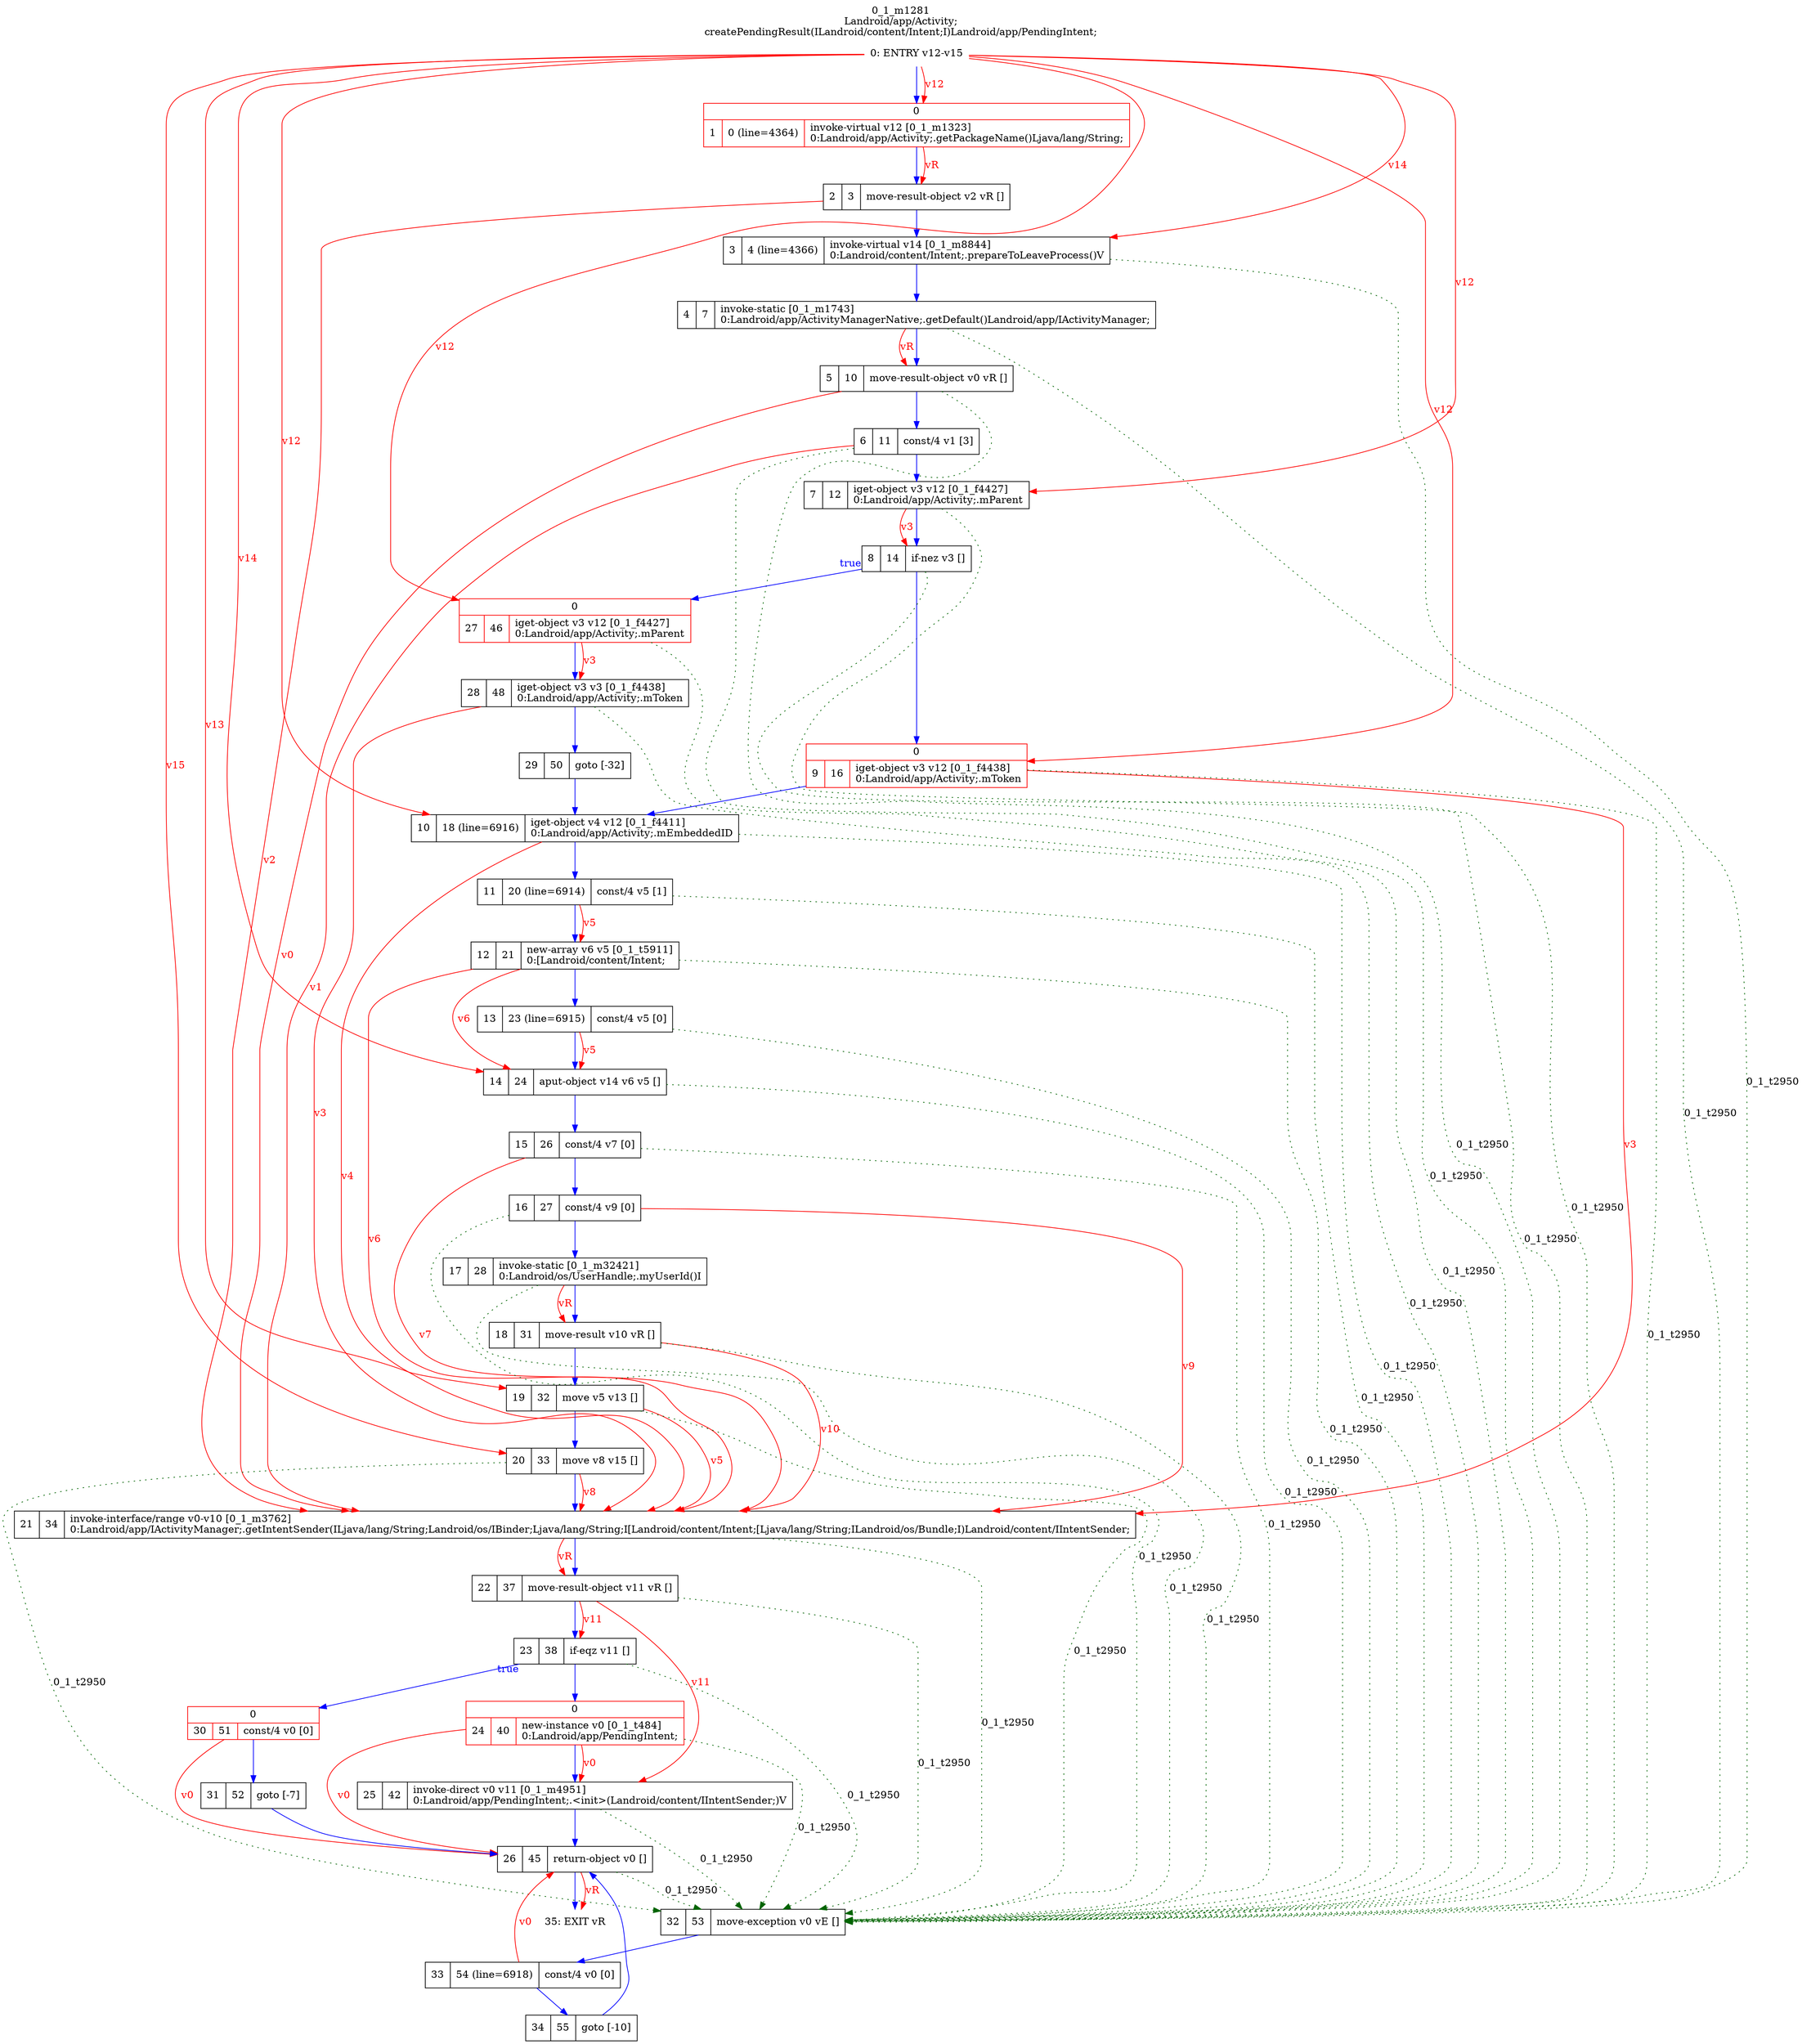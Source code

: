 digraph G {
rankdir=UD;
labelloc=t;
label="0_1_m1281\nLandroid/app/Activity;
createPendingResult(ILandroid/content/Intent;I)Landroid/app/PendingIntent;";
3, 4, 5, 6, 7, 8, 9, 10, 11, 12, 13, 14, 15, 16, 17, 18, 19, 20, 21, 22, 23, 24, 25, 26, 27, 28 -> 32 [label="0_1_t2950", color=darkgreen, style=dotted];
0[label="0: ENTRY v12-v15",shape=plaintext];
1[label="{0|{1|0 (line=4364)|invoke-virtual v12 [0_1_m1323]\l0:Landroid/app/Activity;.getPackageName()Ljava/lang/String;\l}}",shape=record,URL="0_1_m1323.dot", color=red];
2[label="2|3|move-result-object v2 vR []\l",shape=record];
3[label="3|4 (line=4366)|invoke-virtual v14 [0_1_m8844]\l0:Landroid/content/Intent;.prepareToLeaveProcess()V\l",shape=record,URL="0_1_m8844.dot"];
4[label="4|7|invoke-static [0_1_m1743]\l0:Landroid/app/ActivityManagerNative;.getDefault()Landroid/app/IActivityManager;\l",shape=record,URL="0_1_m1743.dot"];
5[label="5|10|move-result-object v0 vR []\l",shape=record];
6[label="6|11|const/4 v1 [3]\l",shape=record];
7[label="7|12|iget-object v3 v12 [0_1_f4427]\l0:Landroid/app/Activity;.mParent\l",shape=record];
8[label="8|14|if-nez v3 []\l",shape=record];
9[label="{0|{9|16|iget-object v3 v12 [0_1_f4438]\l0:Landroid/app/Activity;.mToken\l}}",shape=record, color=red];
10[label="10|18 (line=6916)|iget-object v4 v12 [0_1_f4411]\l0:Landroid/app/Activity;.mEmbeddedID\l",shape=record];
11[label="11|20 (line=6914)|const/4 v5 [1]\l",shape=record];
12[label="12|21|new-array v6 v5 [0_1_t5911]\l0:[Landroid/content/Intent;\l",shape=record];
13[label="13|23 (line=6915)|const/4 v5 [0]\l",shape=record];
14[label="14|24|aput-object v14 v6 v5 []\l",shape=record];
15[label="15|26|const/4 v7 [0]\l",shape=record];
16[label="16|27|const/4 v9 [0]\l",shape=record];
17[label="17|28|invoke-static [0_1_m32421]\l0:Landroid/os/UserHandle;.myUserId()I\l",shape=record,URL="0_1_m32421.dot"];
18[label="18|31|move-result v10 vR []\l",shape=record];
19[label="19|32|move v5 v13 []\l",shape=record];
20[label="20|33|move v8 v15 []\l",shape=record];
21[label="21|34|invoke-interface/range v0-v10 [0_1_m3762]\l0:Landroid/app/IActivityManager;.getIntentSender(ILjava/lang/String;Landroid/os/IBinder;Ljava/lang/String;I[Landroid/content/Intent;[Ljava/lang/String;ILandroid/os/Bundle;I)Landroid/content/IIntentSender;\l",shape=record,URL="0_1_m3762.dot"];
22[label="22|37|move-result-object v11 vR []\l",shape=record];
23[label="23|38|if-eqz v11 []\l",shape=record];
24[label="{0|{24|40|new-instance v0 [0_1_t484]\l0:Landroid/app/PendingIntent;\l}}",shape=record, color=red];
25[label="25|42|invoke-direct v0 v11 [0_1_m4951]\l0:Landroid/app/PendingIntent;.\<init\>(Landroid/content/IIntentSender;)V\l",shape=record,URL="0_1_m4951.dot"];
26[label="26|45|return-object v0 []\l",shape=record];
27[label="{0|{27|46|iget-object v3 v12 [0_1_f4427]\l0:Landroid/app/Activity;.mParent\l}}",shape=record, color=red];
28[label="28|48|iget-object v3 v3 [0_1_f4438]\l0:Landroid/app/Activity;.mToken\l",shape=record];
29[label="29|50|goto [-32]\l",shape=record];
30[label="{0|{30|51|const/4 v0 [0]\l}}",shape=record, color=red];
31[label="31|52|goto [-7]\l",shape=record];
32[label="32|53|move-exception v0 vE []\l",shape=record];
33[label="33|54 (line=6918)|const/4 v0 [0]\l",shape=record];
34[label="34|55|goto [-10]\l",shape=record];
35[label="35: EXIT vR",shape=plaintext];
0->1 [color=blue, fontcolor=blue,weight=100, taillabel=""];
1->2 [color=blue, fontcolor=blue,weight=100, taillabel=""];
2->3 [color=blue, fontcolor=blue,weight=100, taillabel=""];
3->4 [color=blue, fontcolor=blue,weight=100, taillabel=""];
4->5 [color=blue, fontcolor=blue,weight=100, taillabel=""];
5->6 [color=blue, fontcolor=blue,weight=100, taillabel=""];
6->7 [color=blue, fontcolor=blue,weight=100, taillabel=""];
7->8 [color=blue, fontcolor=blue,weight=100, taillabel=""];
8->27 [color=blue, fontcolor=blue,weight=10, taillabel="true"];
8->9 [color=blue, fontcolor=blue,weight=100, taillabel=""];
9->10 [color=blue, fontcolor=blue,weight=100, taillabel=""];
10->11 [color=blue, fontcolor=blue,weight=100, taillabel=""];
11->12 [color=blue, fontcolor=blue,weight=100, taillabel=""];
12->13 [color=blue, fontcolor=blue,weight=100, taillabel=""];
13->14 [color=blue, fontcolor=blue,weight=100, taillabel=""];
14->15 [color=blue, fontcolor=blue,weight=100, taillabel=""];
15->16 [color=blue, fontcolor=blue,weight=100, taillabel=""];
16->17 [color=blue, fontcolor=blue,weight=100, taillabel=""];
17->18 [color=blue, fontcolor=blue,weight=100, taillabel=""];
18->19 [color=blue, fontcolor=blue,weight=100, taillabel=""];
19->20 [color=blue, fontcolor=blue,weight=100, taillabel=""];
20->21 [color=blue, fontcolor=blue,weight=100, taillabel=""];
21->22 [color=blue, fontcolor=blue,weight=100, taillabel=""];
22->23 [color=blue, fontcolor=blue,weight=100, taillabel=""];
23->30 [color=blue, fontcolor=blue,weight=10, taillabel="true"];
23->24 [color=blue, fontcolor=blue,weight=100, taillabel=""];
24->25 [color=blue, fontcolor=blue,weight=100, taillabel=""];
25->26 [color=blue, fontcolor=blue,weight=100, taillabel=""];
26->35 [color=blue, fontcolor=blue,weight=100, taillabel=""];
27->28 [color=blue, fontcolor=blue,weight=100, taillabel=""];
28->29 [color=blue, fontcolor=blue,weight=100, taillabel=""];
29->10 [color=blue, fontcolor=blue,weight=100, taillabel=""];
30->31 [color=blue, fontcolor=blue,weight=100, taillabel=""];
31->26 [color=blue, fontcolor=blue,weight=100, taillabel=""];
32->33 [color=blue, fontcolor=blue,weight=100, taillabel=""];
33->34 [color=blue, fontcolor=blue,weight=100, taillabel=""];
34->26 [color=blue, fontcolor=blue,weight=100, taillabel=""];
0->1 [color=red, fontcolor=red, label="v12"];
1->2 [color=red, fontcolor=red, label="vR"];
0->3 [color=red, fontcolor=red, label="v14"];
4->5 [color=red, fontcolor=red, label="vR"];
0->7 [color=red, fontcolor=red, label="v12"];
7->8 [color=red, fontcolor=red, label="v3"];
0->9 [color=red, fontcolor=red, label="v12"];
0->10 [color=red, fontcolor=red, label="v12"];
11->12 [color=red, fontcolor=red, label="v5"];
0->14 [color=red, fontcolor=red, label="v14"];
12->14 [color=red, fontcolor=red, label="v6"];
13->14 [color=red, fontcolor=red, label="v5"];
17->18 [color=red, fontcolor=red, label="vR"];
0->19 [color=red, fontcolor=red, label="v13"];
0->20 [color=red, fontcolor=red, label="v15"];
2->21 [color=red, fontcolor=red, label="v2"];
5->21 [color=red, fontcolor=red, label="v0"];
6->21 [color=red, fontcolor=red, label="v1"];
9->21 [color=red, fontcolor=red, label="v3"];
10->21 [color=red, fontcolor=red, label="v4"];
12->21 [color=red, fontcolor=red, label="v6"];
15->21 [color=red, fontcolor=red, label="v7"];
16->21 [color=red, fontcolor=red, label="v9"];
18->21 [color=red, fontcolor=red, label="v10"];
19->21 [color=red, fontcolor=red, label="v5"];
20->21 [color=red, fontcolor=red, label="v8"];
28->21 [color=red, fontcolor=red, label="v3"];
21->22 [color=red, fontcolor=red, label="vR"];
22->23 [color=red, fontcolor=red, label="v11"];
22->25 [color=red, fontcolor=red, label="v11"];
24->25 [color=red, fontcolor=red, label="v0"];
24->26 [color=red, fontcolor=red, label="v0"];
30->26 [color=red, fontcolor=red, label="v0"];
33->26 [color=red, fontcolor=red, label="v0"];
0->27 [color=red, fontcolor=red, label="v12"];
27->28 [color=red, fontcolor=red, label="v3"];
26->35 [color=red, fontcolor=red, label="vR"];
}
